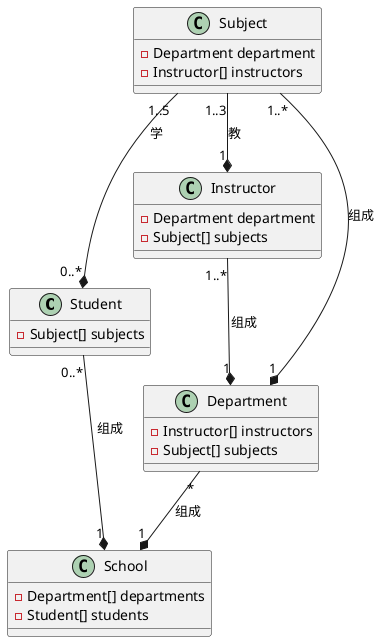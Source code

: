 @startuml
class Student {
- Subject[] subjects
}

class School {
- Department[] departments
- Student[] students
}

class Instructor {
- Department department
- Subject[] subjects
}

class Subject {
- Department department
- Instructor[] instructors
}

class Department {
- Instructor[] instructors
- Subject[] subjects
}

Department "*" --* "1" School : "组成"
Student "0..*" --* "1" School : "组成"
Instructor "1..*" --* "1" Department : "组成"
Subject "1..3" --* "1" Instructor : "教"
Subject "1..*" --* "1" Department : "组成"
Subject "1..5" --* "0..*" Student : "学"

@enduml